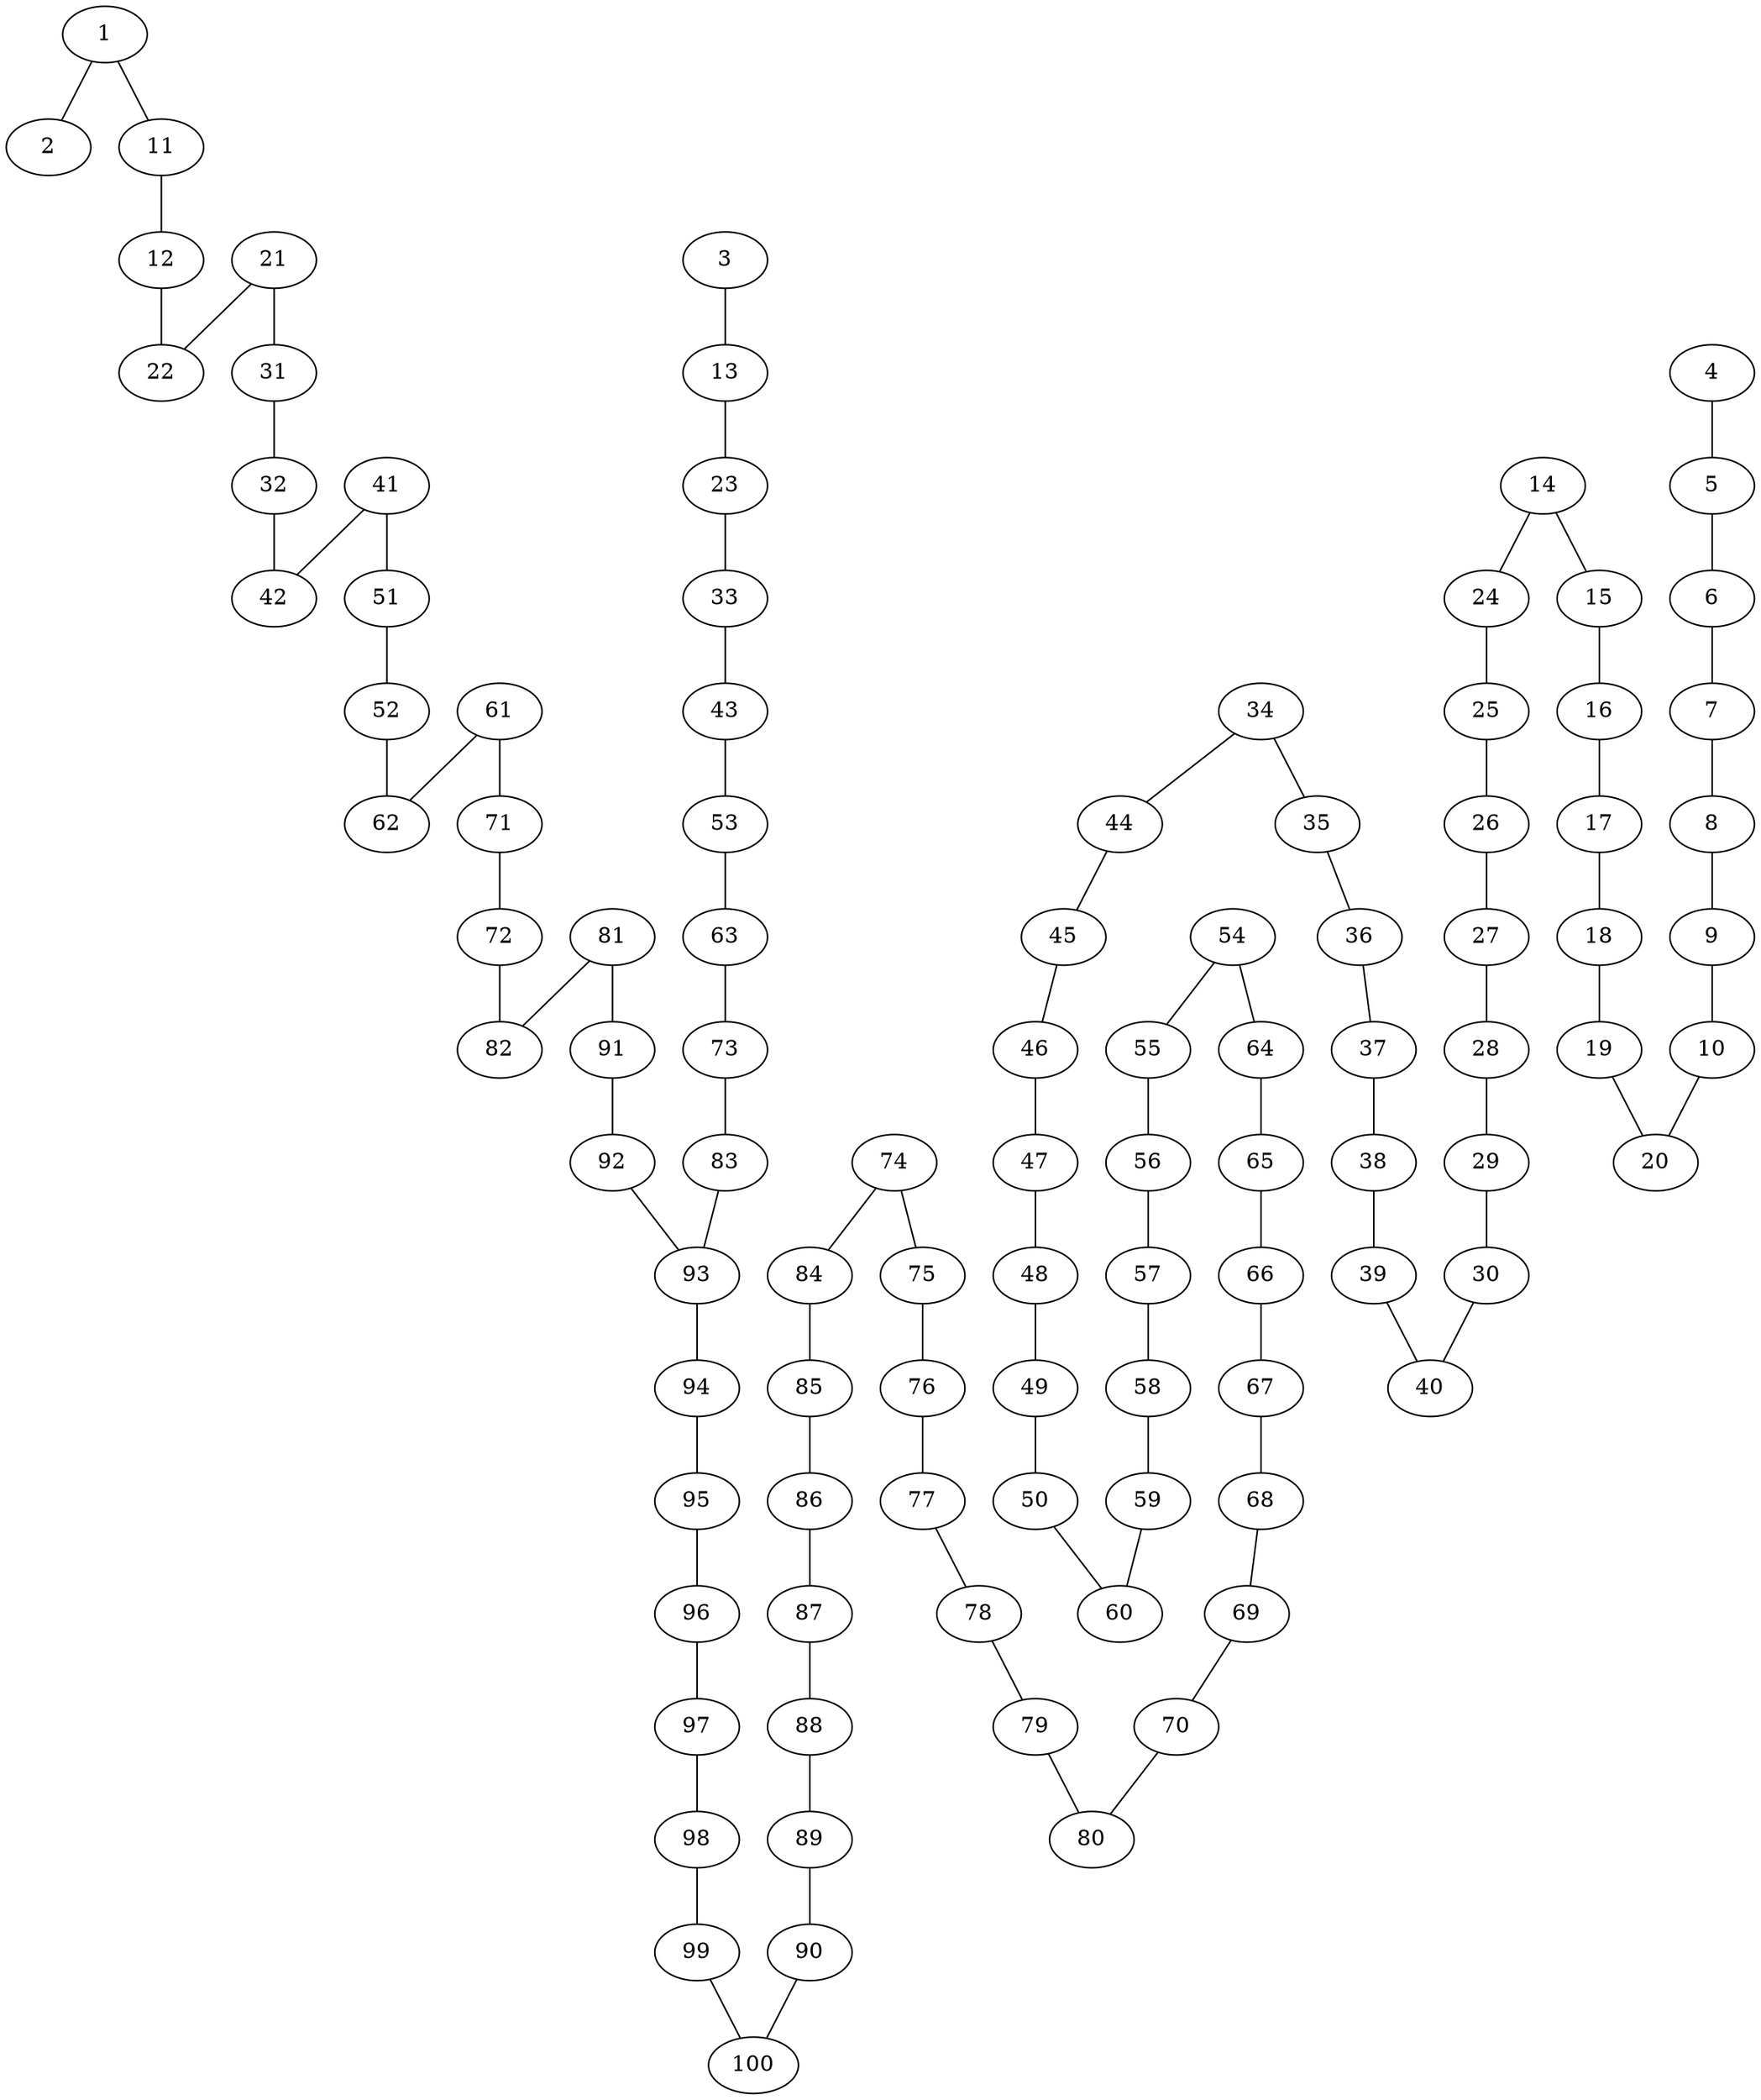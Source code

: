 graph x {
1 -- 2
1 -- 11
11 -- 12
12 -- 22
21 -- 22
21 -- 31
31 -- 32
32 -- 42
41 -- 42
41 -- 51
51 -- 52
52 -- 62
61 -- 62
61 -- 71
71 -- 72
72 -- 82
81 -- 82
81 -- 91
91 -- 92
92 -- 93
4 -- 5
5 -- 6
6 -- 7
7 -- 8
8 -- 9
9 -- 10
10 -- 20
19 -- 20
18 -- 19
17 -- 18
16 -- 17
15 -- 16
14 -- 15
14 -- 24
24 -- 25
25 -- 26
26 -- 27
27 -- 28
28 -- 29
29 -- 30
30 -- 40
39 -- 40
38 -- 39
37 -- 38
36 -- 37
35 -- 36
34 -- 35
34 -- 44
44 -- 45
45 -- 46
46 -- 47
47 -- 48
48 -- 49
49 -- 50
50 -- 60
59 -- 60
58 -- 59
57 -- 58
56 -- 57
55 -- 56
54 -- 55
54 -- 64
64 -- 65
65 -- 66
66 -- 67
67 -- 68
68 -- 69
69 -- 70
70 -- 80
79 -- 80
78 -- 79
77 -- 78
76 -- 77
75 -- 76
74 -- 75
74 -- 84
84 -- 85
85 -- 86
86 -- 87
87 -- 88
88 -- 89
89 -- 90
90 -- 100
99 -- 100
98 -- 99
97 -- 98
96 -- 97
95 -- 96
94 -- 95
93 -- 94
83 -- 93
73 -- 83
63 -- 73
53 -- 63
43 -- 53
33 -- 43
23 -- 33
13 -- 23
3 -- 13
}